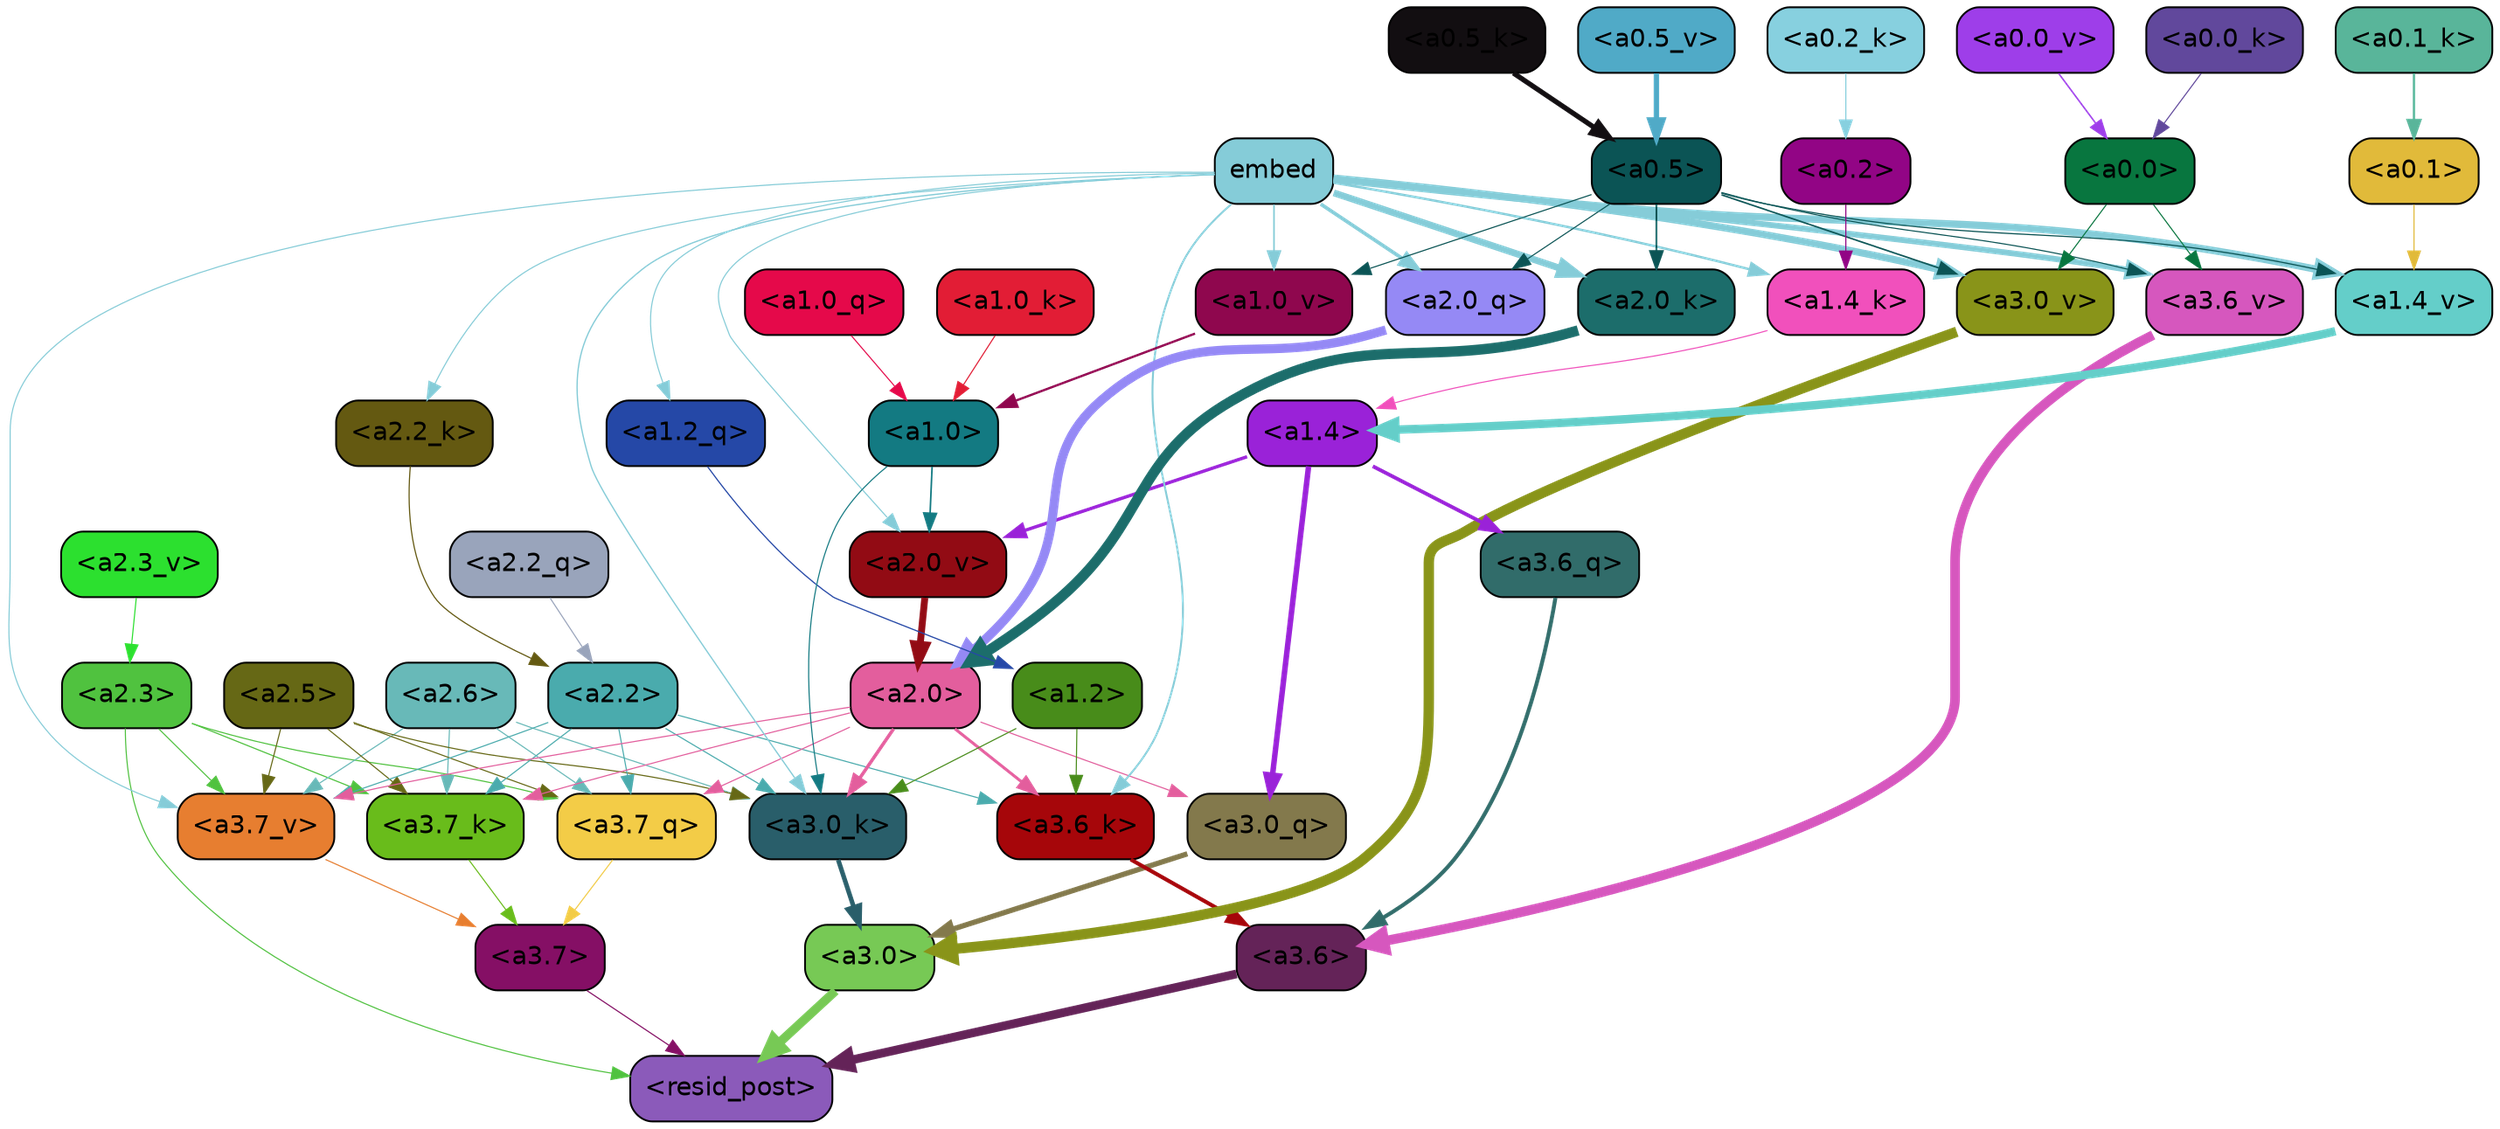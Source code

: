 strict digraph "" {
	graph [bgcolor=transparent,
		layout=dot,
		overlap=false,
		splines=true
	];
	"<a3.7>"	[color=black,
		fillcolor="#850f65",
		fontname=Helvetica,
		shape=box,
		style="filled, rounded"];
	"<resid_post>"	[color=black,
		fillcolor="#8b5aba",
		fontname=Helvetica,
		shape=box,
		style="filled, rounded"];
	"<a3.7>" -> "<resid_post>"	[color="#850f65",
		penwidth=0.6];
	"<a3.6>"	[color=black,
		fillcolor="#642358",
		fontname=Helvetica,
		shape=box,
		style="filled, rounded"];
	"<a3.6>" -> "<resid_post>"	[color="#642358",
		penwidth=4.751592040061951];
	"<a3.0>"	[color=black,
		fillcolor="#77c955",
		fontname=Helvetica,
		shape=box,
		style="filled, rounded"];
	"<a3.0>" -> "<resid_post>"	[color="#77c955",
		penwidth=4.904066681861877];
	"<a2.3>"	[color=black,
		fillcolor="#50c23f",
		fontname=Helvetica,
		shape=box,
		style="filled, rounded"];
	"<a2.3>" -> "<resid_post>"	[color="#50c23f",
		penwidth=0.6];
	"<a3.7_q>"	[color=black,
		fillcolor="#f3cc47",
		fontname=Helvetica,
		shape=box,
		style="filled, rounded"];
	"<a2.3>" -> "<a3.7_q>"	[color="#50c23f",
		penwidth=0.6];
	"<a3.7_k>"	[color=black,
		fillcolor="#69bc1b",
		fontname=Helvetica,
		shape=box,
		style="filled, rounded"];
	"<a2.3>" -> "<a3.7_k>"	[color="#50c23f",
		penwidth=0.6];
	"<a3.7_v>"	[color=black,
		fillcolor="#e77e30",
		fontname=Helvetica,
		shape=box,
		style="filled, rounded"];
	"<a2.3>" -> "<a3.7_v>"	[color="#50c23f",
		penwidth=0.6];
	"<a3.7_q>" -> "<a3.7>"	[color="#f3cc47",
		penwidth=0.6];
	"<a3.6_q>"	[color=black,
		fillcolor="#316c6a",
		fontname=Helvetica,
		shape=box,
		style="filled, rounded"];
	"<a3.6_q>" -> "<a3.6>"	[color="#316c6a",
		penwidth=2.160832464694977];
	"<a3.0_q>"	[color=black,
		fillcolor="#83794c",
		fontname=Helvetica,
		shape=box,
		style="filled, rounded"];
	"<a3.0_q>" -> "<a3.0>"	[color="#83794c",
		penwidth=2.870753765106201];
	"<a3.7_k>" -> "<a3.7>"	[color="#69bc1b",
		penwidth=0.6];
	"<a3.6_k>"	[color=black,
		fillcolor="#a6060a",
		fontname=Helvetica,
		shape=box,
		style="filled, rounded"];
	"<a3.6_k>" -> "<a3.6>"	[color="#a6060a",
		penwidth=2.13908451795578];
	"<a3.0_k>"	[color=black,
		fillcolor="#295e6a",
		fontname=Helvetica,
		shape=box,
		style="filled, rounded"];
	"<a3.0_k>" -> "<a3.0>"	[color="#295e6a",
		penwidth=2.520303964614868];
	"<a3.7_v>" -> "<a3.7>"	[color="#e77e30",
		penwidth=0.6];
	"<a3.6_v>"	[color=black,
		fillcolor="#d657be",
		fontname=Helvetica,
		shape=box,
		style="filled, rounded"];
	"<a3.6_v>" -> "<a3.6>"	[color="#d657be",
		penwidth=5.297133803367615];
	"<a3.0_v>"	[color=black,
		fillcolor="#899419",
		fontname=Helvetica,
		shape=box,
		style="filled, rounded"];
	"<a3.0_v>" -> "<a3.0>"	[color="#899419",
		penwidth=5.680712580680847];
	"<a2.6>"	[color=black,
		fillcolor="#68b9b8",
		fontname=Helvetica,
		shape=box,
		style="filled, rounded"];
	"<a2.6>" -> "<a3.7_q>"	[color="#68b9b8",
		penwidth=0.6];
	"<a2.6>" -> "<a3.7_k>"	[color="#68b9b8",
		penwidth=0.6];
	"<a2.6>" -> "<a3.0_k>"	[color="#68b9b8",
		penwidth=0.6];
	"<a2.6>" -> "<a3.7_v>"	[color="#68b9b8",
		penwidth=0.6];
	"<a2.5>"	[color=black,
		fillcolor="#666815",
		fontname=Helvetica,
		shape=box,
		style="filled, rounded"];
	"<a2.5>" -> "<a3.7_q>"	[color="#666815",
		penwidth=0.6];
	"<a2.5>" -> "<a3.7_k>"	[color="#666815",
		penwidth=0.6];
	"<a2.5>" -> "<a3.0_k>"	[color="#666815",
		penwidth=0.6];
	"<a2.5>" -> "<a3.7_v>"	[color="#666815",
		penwidth=0.6];
	"<a2.2>"	[color=black,
		fillcolor="#4aabad",
		fontname=Helvetica,
		shape=box,
		style="filled, rounded"];
	"<a2.2>" -> "<a3.7_q>"	[color="#4aabad",
		penwidth=0.6];
	"<a2.2>" -> "<a3.7_k>"	[color="#4aabad",
		penwidth=0.6];
	"<a2.2>" -> "<a3.6_k>"	[color="#4aabad",
		penwidth=0.6];
	"<a2.2>" -> "<a3.0_k>"	[color="#4aabad",
		penwidth=0.6];
	"<a2.2>" -> "<a3.7_v>"	[color="#4aabad",
		penwidth=0.6];
	"<a2.0>"	[color=black,
		fillcolor="#e35e9d",
		fontname=Helvetica,
		shape=box,
		style="filled, rounded"];
	"<a2.0>" -> "<a3.7_q>"	[color="#e35e9d",
		penwidth=0.6];
	"<a2.0>" -> "<a3.0_q>"	[color="#e35e9d",
		penwidth=0.6];
	"<a2.0>" -> "<a3.7_k>"	[color="#e35e9d",
		penwidth=0.6];
	"<a2.0>" -> "<a3.6_k>"	[color="#e35e9d",
		penwidth=1.5897698998451233];
	"<a2.0>" -> "<a3.0_k>"	[color="#e35e9d",
		penwidth=1.8405593037605286];
	"<a2.0>" -> "<a3.7_v>"	[color="#e35e9d",
		penwidth=0.6];
	"<a1.4>"	[color=black,
		fillcolor="#9a22d8",
		fontname=Helvetica,
		shape=box,
		style="filled, rounded"];
	"<a1.4>" -> "<a3.6_q>"	[color="#9a22d8",
		penwidth=2.0260728895664215];
	"<a1.4>" -> "<a3.0_q>"	[color="#9a22d8",
		penwidth=3.0185627341270447];
	"<a2.0_v>"	[color=black,
		fillcolor="#920b14",
		fontname=Helvetica,
		shape=box,
		style="filled, rounded"];
	"<a1.4>" -> "<a2.0_v>"	[color="#9a22d8",
		penwidth=1.7970525026321411];
	"<a1.2>"	[color=black,
		fillcolor="#488c1a",
		fontname=Helvetica,
		shape=box,
		style="filled, rounded"];
	"<a1.2>" -> "<a3.6_k>"	[color="#488c1a",
		penwidth=0.6];
	"<a1.2>" -> "<a3.0_k>"	[color="#488c1a",
		penwidth=0.6];
	embed	[color=black,
		fillcolor="#85ccd8",
		fontname=Helvetica,
		shape=box,
		style="filled, rounded"];
	embed -> "<a3.6_k>"	[color="#85ccd8",
		penwidth=1.046662151813507];
	embed -> "<a3.0_k>"	[color="#85ccd8",
		penwidth=0.6995279788970947];
	embed -> "<a3.7_v>"	[color="#85ccd8",
		penwidth=0.6];
	embed -> "<a3.6_v>"	[color="#85ccd8",
		penwidth=3.1840110421180725];
	embed -> "<a3.0_v>"	[color="#85ccd8",
		penwidth=3.9005755856633186];
	"<a2.0_q>"	[color=black,
		fillcolor="#9589f5",
		fontname=Helvetica,
		shape=box,
		style="filled, rounded"];
	embed -> "<a2.0_q>"	[color="#85ccd8",
		penwidth=1.9669389724731445];
	"<a2.2_k>"	[color=black,
		fillcolor="#645911",
		fontname=Helvetica,
		shape=box,
		style="filled, rounded"];
	embed -> "<a2.2_k>"	[color="#85ccd8",
		penwidth=0.6];
	"<a2.0_k>"	[color=black,
		fillcolor="#1c6d6b",
		fontname=Helvetica,
		shape=box,
		style="filled, rounded"];
	embed -> "<a2.0_k>"	[color="#85ccd8",
		penwidth=3.6898754835128784];
	embed -> "<a2.0_v>"	[color="#85ccd8",
		penwidth=0.6];
	"<a1.2_q>"	[color=black,
		fillcolor="#2548a7",
		fontname=Helvetica,
		shape=box,
		style="filled, rounded"];
	embed -> "<a1.2_q>"	[color="#85ccd8",
		penwidth=0.6];
	"<a1.4_k>"	[color=black,
		fillcolor="#f150bc",
		fontname=Helvetica,
		shape=box,
		style="filled, rounded"];
	embed -> "<a1.4_k>"	[color="#85ccd8",
		penwidth=1.2758672684431076];
	"<a1.4_v>"	[color=black,
		fillcolor="#64cec9",
		fontname=Helvetica,
		shape=box,
		style="filled, rounded"];
	embed -> "<a1.4_v>"	[color="#85ccd8",
		penwidth=3.992354243993759];
	"<a1.0_v>"	[color=black,
		fillcolor="#8f074e",
		fontname=Helvetica,
		shape=box,
		style="filled, rounded"];
	embed -> "<a1.0_v>"	[color="#85ccd8",
		penwidth=0.8768336176872253];
	"<a1.0>"	[color=black,
		fillcolor="#137a82",
		fontname=Helvetica,
		shape=box,
		style="filled, rounded"];
	"<a1.0>" -> "<a3.0_k>"	[color="#137a82",
		penwidth=0.6];
	"<a1.0>" -> "<a2.0_v>"	[color="#137a82",
		penwidth=0.8836666345596313];
	"<a0.5>"	[color=black,
		fillcolor="#0b5455",
		fontname=Helvetica,
		shape=box,
		style="filled, rounded"];
	"<a0.5>" -> "<a3.6_v>"	[color="#0b5455",
		penwidth=0.6];
	"<a0.5>" -> "<a3.0_v>"	[color="#0b5455",
		penwidth=0.8493617177009583];
	"<a0.5>" -> "<a2.0_q>"	[color="#0b5455",
		penwidth=0.6];
	"<a0.5>" -> "<a2.0_k>"	[color="#0b5455",
		penwidth=0.9942188858985901];
	"<a0.5>" -> "<a1.4_v>"	[color="#0b5455",
		penwidth=0.6379710733890533];
	"<a0.5>" -> "<a1.0_v>"	[color="#0b5455",
		penwidth=0.6];
	"<a0.0>"	[color=black,
		fillcolor="#08763f",
		fontname=Helvetica,
		shape=box,
		style="filled, rounded"];
	"<a0.0>" -> "<a3.6_v>"	[color="#08763f",
		penwidth=0.6];
	"<a0.0>" -> "<a3.0_v>"	[color="#08763f",
		penwidth=0.6];
	"<a2.2_q>"	[color=black,
		fillcolor="#99a4bb",
		fontname=Helvetica,
		shape=box,
		style="filled, rounded"];
	"<a2.2_q>" -> "<a2.2>"	[color="#99a4bb",
		penwidth=0.6];
	"<a2.0_q>" -> "<a2.0>"	[color="#9589f5",
		penwidth=5.0040658712387085];
	"<a2.2_k>" -> "<a2.2>"	[color="#645911",
		penwidth=0.6304321400821209];
	"<a2.0_k>" -> "<a2.0>"	[color="#1c6d6b",
		penwidth=5.6445024609565735];
	"<a2.3_v>"	[color=black,
		fillcolor="#2ce02f",
		fontname=Helvetica,
		shape=box,
		style="filled, rounded"];
	"<a2.3_v>" -> "<a2.3>"	[color="#2ce02f",
		penwidth=0.6];
	"<a2.0_v>" -> "<a2.0>"	[color="#920b14",
		penwidth=3.781584322452545];
	"<a1.2_q>" -> "<a1.2>"	[color="#2548a7",
		penwidth=0.6481351256370544];
	"<a1.0_q>"	[color=black,
		fillcolor="#e5094a",
		fontname=Helvetica,
		shape=box,
		style="filled, rounded"];
	"<a1.0_q>" -> "<a1.0>"	[color="#e5094a",
		penwidth=0.6];
	"<a1.4_k>" -> "<a1.4>"	[color="#f150bc",
		penwidth=0.6];
	"<a1.0_k>"	[color=black,
		fillcolor="#e21d35",
		fontname=Helvetica,
		shape=box,
		style="filled, rounded"];
	"<a1.0_k>" -> "<a1.0>"	[color="#e21d35",
		penwidth=0.6];
	"<a1.4_v>" -> "<a1.4>"	[color="#64cec9",
		penwidth=4.602061748504639];
	"<a1.0_v>" -> "<a1.0>"	[color="#8f074e",
		penwidth=1.227757602930069];
	"<a0.2>"	[color=black,
		fillcolor="#920585",
		fontname=Helvetica,
		shape=box,
		style="filled, rounded"];
	"<a0.2>" -> "<a1.4_k>"	[color="#920585",
		penwidth=0.6];
	"<a0.1>"	[color=black,
		fillcolor="#e1ba3a",
		fontname=Helvetica,
		shape=box,
		style="filled, rounded"];
	"<a0.1>" -> "<a1.4_v>"	[color="#e1ba3a",
		penwidth=0.6];
	"<a0.5_k>"	[color=black,
		fillcolor="#120e11",
		fontname=Helvetica,
		shape=box,
		style="filled, rounded"];
	"<a0.5_k>" -> "<a0.5>"	[color="#120e11",
		penwidth=2.7730584144592285];
	"<a0.2_k>"	[color=black,
		fillcolor="#87d0df",
		fontname=Helvetica,
		shape=box,
		style="filled, rounded"];
	"<a0.2_k>" -> "<a0.2>"	[color="#87d0df",
		penwidth=0.6];
	"<a0.1_k>"	[color=black,
		fillcolor="#59b59a",
		fontname=Helvetica,
		shape=box,
		style="filled, rounded"];
	"<a0.1_k>" -> "<a0.1>"	[color="#59b59a",
		penwidth=1.281095266342163];
	"<a0.0_k>"	[color=black,
		fillcolor="#61489c",
		fontname=Helvetica,
		shape=box,
		style="filled, rounded"];
	"<a0.0_k>" -> "<a0.0>"	[color="#61489c",
		penwidth=0.6];
	"<a0.5_v>"	[color=black,
		fillcolor="#50aac7",
		fontname=Helvetica,
		shape=box,
		style="filled, rounded"];
	"<a0.5_v>" -> "<a0.5>"	[color="#50aac7",
		penwidth=2.9687485098838806];
	"<a0.0_v>"	[color=black,
		fillcolor="#9e3ee9",
		fontname=Helvetica,
		shape=box,
		style="filled, rounded"];
	"<a0.0_v>" -> "<a0.0>"	[color="#9e3ee9",
		penwidth=0.8196042068302631];
}
